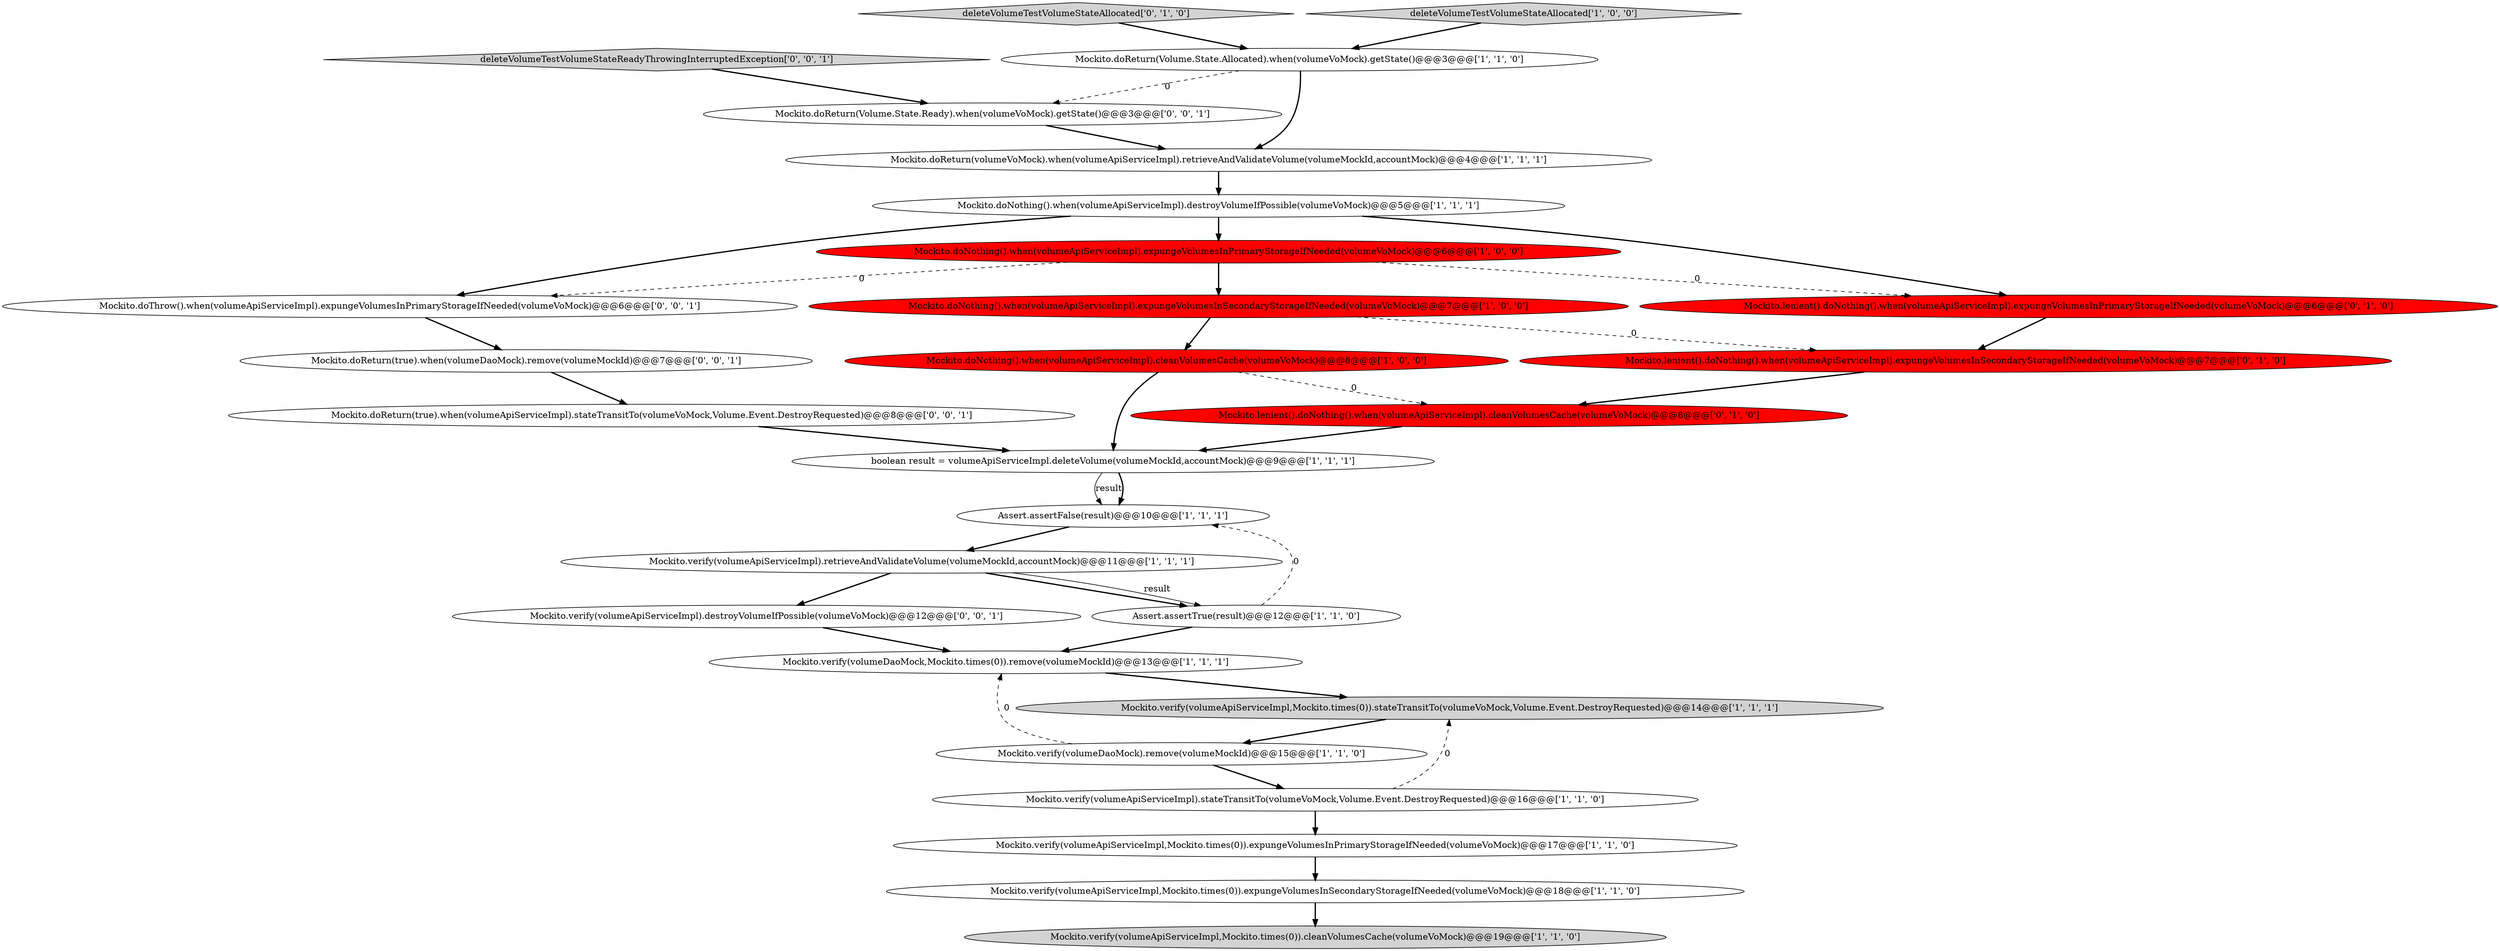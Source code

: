 digraph {
4 [style = filled, label = "Mockito.doReturn(volumeVoMock).when(volumeApiServiceImpl).retrieveAndValidateVolume(volumeMockId,accountMock)@@@4@@@['1', '1', '1']", fillcolor = white, shape = ellipse image = "AAA0AAABBB1BBB"];
18 [style = filled, label = "Mockito.lenient().doNothing().when(volumeApiServiceImpl).cleanVolumesCache(volumeVoMock)@@@8@@@['0', '1', '0']", fillcolor = red, shape = ellipse image = "AAA1AAABBB2BBB"];
0 [style = filled, label = "Mockito.doNothing().when(volumeApiServiceImpl).expungeVolumesInSecondaryStorageIfNeeded(volumeVoMock)@@@7@@@['1', '0', '0']", fillcolor = red, shape = ellipse image = "AAA1AAABBB1BBB"];
20 [style = filled, label = "Mockito.lenient().doNothing().when(volumeApiServiceImpl).expungeVolumesInSecondaryStorageIfNeeded(volumeVoMock)@@@7@@@['0', '1', '0']", fillcolor = red, shape = ellipse image = "AAA1AAABBB2BBB"];
13 [style = filled, label = "Mockito.verify(volumeDaoMock).remove(volumeMockId)@@@15@@@['1', '1', '0']", fillcolor = white, shape = ellipse image = "AAA0AAABBB1BBB"];
22 [style = filled, label = "Mockito.doThrow().when(volumeApiServiceImpl).expungeVolumesInPrimaryStorageIfNeeded(volumeVoMock)@@@6@@@['0', '0', '1']", fillcolor = white, shape = ellipse image = "AAA0AAABBB3BBB"];
26 [style = filled, label = "Mockito.doReturn(Volume.State.Ready).when(volumeVoMock).getState()@@@3@@@['0', '0', '1']", fillcolor = white, shape = ellipse image = "AAA0AAABBB3BBB"];
11 [style = filled, label = "Mockito.verify(volumeApiServiceImpl,Mockito.times(0)).expungeVolumesInPrimaryStorageIfNeeded(volumeVoMock)@@@17@@@['1', '1', '0']", fillcolor = white, shape = ellipse image = "AAA0AAABBB1BBB"];
3 [style = filled, label = "boolean result = volumeApiServiceImpl.deleteVolume(volumeMockId,accountMock)@@@9@@@['1', '1', '1']", fillcolor = white, shape = ellipse image = "AAA0AAABBB1BBB"];
19 [style = filled, label = "Mockito.lenient().doNothing().when(volumeApiServiceImpl).expungeVolumesInPrimaryStorageIfNeeded(volumeVoMock)@@@6@@@['0', '1', '0']", fillcolor = red, shape = ellipse image = "AAA1AAABBB2BBB"];
5 [style = filled, label = "Mockito.doNothing().when(volumeApiServiceImpl).destroyVolumeIfPossible(volumeVoMock)@@@5@@@['1', '1', '1']", fillcolor = white, shape = ellipse image = "AAA0AAABBB1BBB"];
9 [style = filled, label = "Assert.assertFalse(result)@@@10@@@['1', '1', '1']", fillcolor = white, shape = ellipse image = "AAA0AAABBB1BBB"];
14 [style = filled, label = "Mockito.doNothing().when(volumeApiServiceImpl).cleanVolumesCache(volumeVoMock)@@@8@@@['1', '0', '0']", fillcolor = red, shape = ellipse image = "AAA1AAABBB1BBB"];
15 [style = filled, label = "Mockito.verify(volumeApiServiceImpl).retrieveAndValidateVolume(volumeMockId,accountMock)@@@11@@@['1', '1', '1']", fillcolor = white, shape = ellipse image = "AAA0AAABBB1BBB"];
23 [style = filled, label = "Mockito.doReturn(true).when(volumeDaoMock).remove(volumeMockId)@@@7@@@['0', '0', '1']", fillcolor = white, shape = ellipse image = "AAA0AAABBB3BBB"];
12 [style = filled, label = "Mockito.doReturn(Volume.State.Allocated).when(volumeVoMock).getState()@@@3@@@['1', '1', '0']", fillcolor = white, shape = ellipse image = "AAA0AAABBB1BBB"];
8 [style = filled, label = "Mockito.doNothing().when(volumeApiServiceImpl).expungeVolumesInPrimaryStorageIfNeeded(volumeVoMock)@@@6@@@['1', '0', '0']", fillcolor = red, shape = ellipse image = "AAA1AAABBB1BBB"];
10 [style = filled, label = "Mockito.verify(volumeApiServiceImpl).stateTransitTo(volumeVoMock,Volume.Event.DestroyRequested)@@@16@@@['1', '1', '0']", fillcolor = white, shape = ellipse image = "AAA0AAABBB1BBB"];
6 [style = filled, label = "Mockito.verify(volumeDaoMock,Mockito.times(0)).remove(volumeMockId)@@@13@@@['1', '1', '1']", fillcolor = white, shape = ellipse image = "AAA0AAABBB1BBB"];
24 [style = filled, label = "deleteVolumeTestVolumeStateReadyThrowingInterruptedException['0', '0', '1']", fillcolor = lightgray, shape = diamond image = "AAA0AAABBB3BBB"];
21 [style = filled, label = "deleteVolumeTestVolumeStateAllocated['0', '1', '0']", fillcolor = lightgray, shape = diamond image = "AAA0AAABBB2BBB"];
17 [style = filled, label = "deleteVolumeTestVolumeStateAllocated['1', '0', '0']", fillcolor = lightgray, shape = diamond image = "AAA0AAABBB1BBB"];
2 [style = filled, label = "Mockito.verify(volumeApiServiceImpl,Mockito.times(0)).stateTransitTo(volumeVoMock,Volume.Event.DestroyRequested)@@@14@@@['1', '1', '1']", fillcolor = lightgray, shape = ellipse image = "AAA0AAABBB1BBB"];
27 [style = filled, label = "Mockito.doReturn(true).when(volumeApiServiceImpl).stateTransitTo(volumeVoMock,Volume.Event.DestroyRequested)@@@8@@@['0', '0', '1']", fillcolor = white, shape = ellipse image = "AAA0AAABBB3BBB"];
25 [style = filled, label = "Mockito.verify(volumeApiServiceImpl).destroyVolumeIfPossible(volumeVoMock)@@@12@@@['0', '0', '1']", fillcolor = white, shape = ellipse image = "AAA0AAABBB3BBB"];
16 [style = filled, label = "Assert.assertTrue(result)@@@12@@@['1', '1', '0']", fillcolor = white, shape = ellipse image = "AAA0AAABBB1BBB"];
7 [style = filled, label = "Mockito.verify(volumeApiServiceImpl,Mockito.times(0)).cleanVolumesCache(volumeVoMock)@@@19@@@['1', '1', '0']", fillcolor = lightgray, shape = ellipse image = "AAA0AAABBB1BBB"];
1 [style = filled, label = "Mockito.verify(volumeApiServiceImpl,Mockito.times(0)).expungeVolumesInSecondaryStorageIfNeeded(volumeVoMock)@@@18@@@['1', '1', '0']", fillcolor = white, shape = ellipse image = "AAA0AAABBB1BBB"];
14->3 [style = bold, label=""];
13->10 [style = bold, label=""];
5->8 [style = bold, label=""];
18->3 [style = bold, label=""];
8->19 [style = dashed, label="0"];
23->27 [style = bold, label=""];
11->1 [style = bold, label=""];
15->25 [style = bold, label=""];
19->20 [style = bold, label=""];
16->6 [style = bold, label=""];
27->3 [style = bold, label=""];
25->6 [style = bold, label=""];
15->16 [style = bold, label=""];
0->20 [style = dashed, label="0"];
26->4 [style = bold, label=""];
1->7 [style = bold, label=""];
22->23 [style = bold, label=""];
3->9 [style = solid, label="result"];
10->2 [style = dashed, label="0"];
2->13 [style = bold, label=""];
6->2 [style = bold, label=""];
21->12 [style = bold, label=""];
8->0 [style = bold, label=""];
3->9 [style = bold, label=""];
5->19 [style = bold, label=""];
20->18 [style = bold, label=""];
24->26 [style = bold, label=""];
12->26 [style = dashed, label="0"];
8->22 [style = dashed, label="0"];
0->14 [style = bold, label=""];
17->12 [style = bold, label=""];
12->4 [style = bold, label=""];
16->9 [style = dashed, label="0"];
13->6 [style = dashed, label="0"];
9->15 [style = bold, label=""];
14->18 [style = dashed, label="0"];
5->22 [style = bold, label=""];
4->5 [style = bold, label=""];
15->16 [style = solid, label="result"];
10->11 [style = bold, label=""];
}
